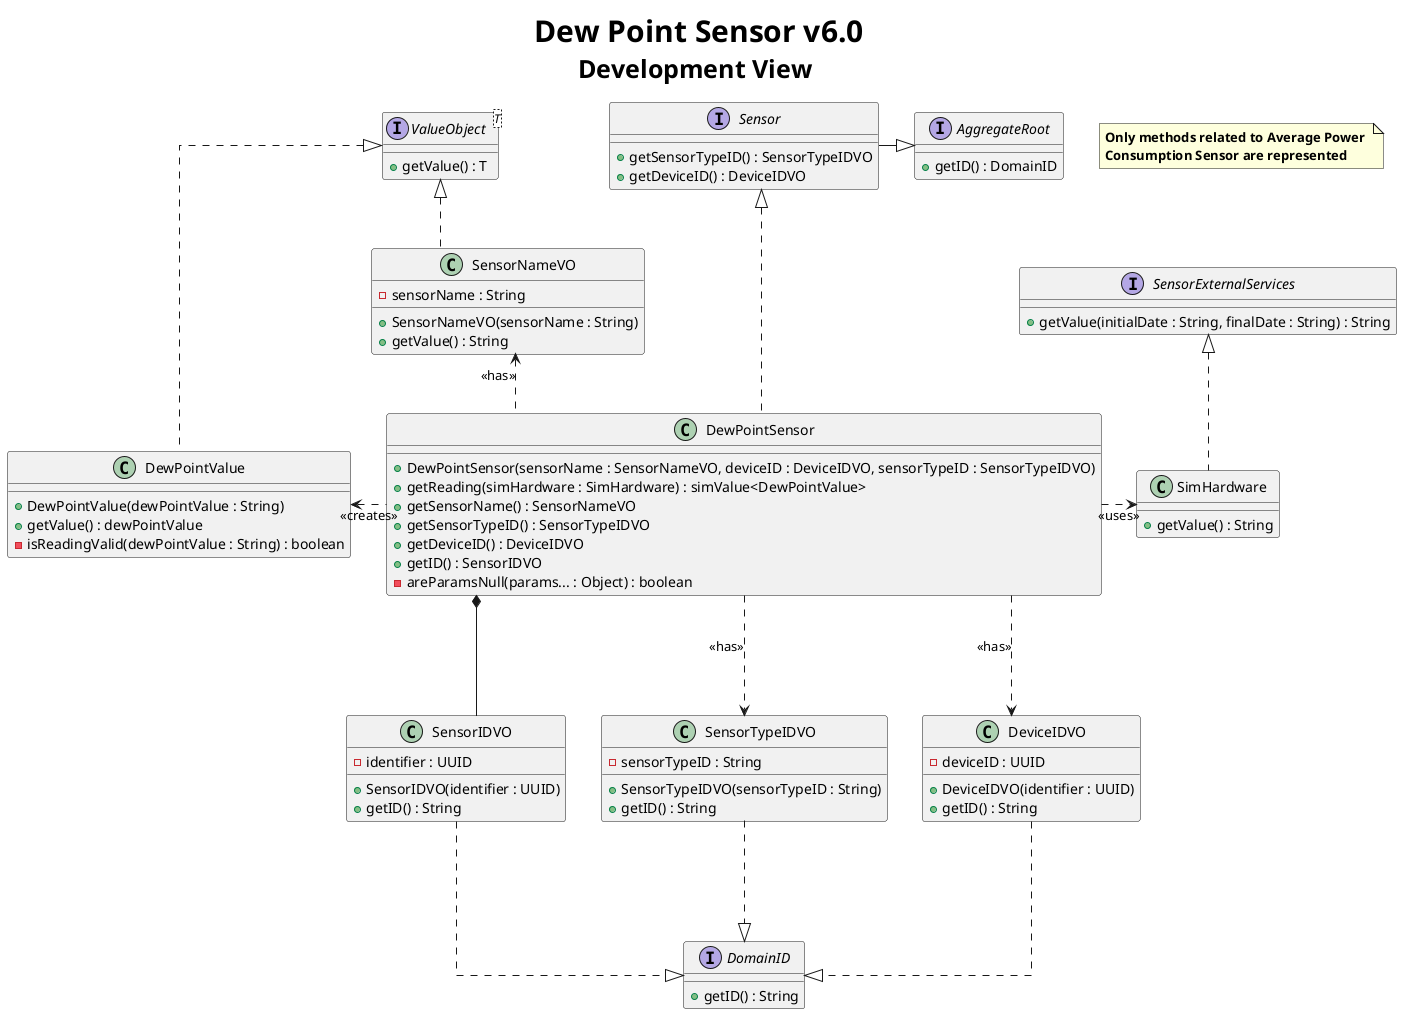@startuml
title <size: 30> Dew Point Sensor v6.0\n<size: 25>Development View

note "<b>Only methods related to Average Power \n<b>Consumption Sensor are represented" as 1

skinparam linetype ortho

interface Sensor {
    + getSensorTypeID() : SensorTypeIDVO
    + getDeviceID() : DeviceIDVO
}

interface AggregateRoot {
    + getID() : DomainID
}

interface DomainID {
    + getID() : String
}

interface ValueObject<T> {
    + getValue() : T
}

class DewPointSensor{
    + DewPointSensor(sensorName : SensorNameVO, deviceID : DeviceIDVO, sensorTypeID : SensorTypeIDVO)
    + getReading(simHardware : SimHardware) : simValue<DewPointValue>
    + getSensorName() : SensorNameVO
    + getSensorTypeID() : SensorTypeIDVO
    + getDeviceID() : DeviceIDVO
    + getID() : SensorIDVO
    - areParamsNull(params... : Object) : boolean
}

class SimHardware{
    +getValue() : String
}

class DewPointValue {
    + DewPointValue(dewPointValue : String)
    + getValue() : dewPointValue
    - isReadingValid(dewPointValue : String) : boolean
}

class SensorNameVO {
    - sensorName : String
    + SensorNameVO(sensorName : String)
    + getValue() : String
}

class SensorIDVO {
    - identifier : UUID
    + SensorIDVO(identifier : UUID)
    + getID() : String
}

class SensorTypeIDVO {
    - sensorTypeID : String
    + SensorTypeIDVO(sensorTypeID : String)
    + getID() : String
}

class DeviceIDVO {
    - deviceID : UUID
    + DeviceIDVO(identifier : UUID)
    + getID() : String
}

interface SensorExternalServices {
+ getValue(initialDate : String, finalDate : String) : String
}

DewPointSensor *---down SensorIDVO
DewPointSensor -down..> SensorTypeIDVO : <<has>>
DewPointSensor -down..> DeviceIDVO : <<has>>
DewPointSensor -left..> SensorNameVO : <<has>>
SensorIDVO -down..|> DomainID
SensorTypeIDVO -down..|> DomainID
DeviceIDVO -down..|> DomainID
SensorNameVO -left..|> ValueObject
DewPointValue -up..|> ValueObject
DewPointSensor -left..> DewPointValue : <<creates>>
DewPointSensor -right..> SimHardware : <<uses>>
DewPointSensor -up..|> Sensor
Sensor -right--|>AggregateRoot
SimHardware -up.|> SensorExternalServices

@enduml